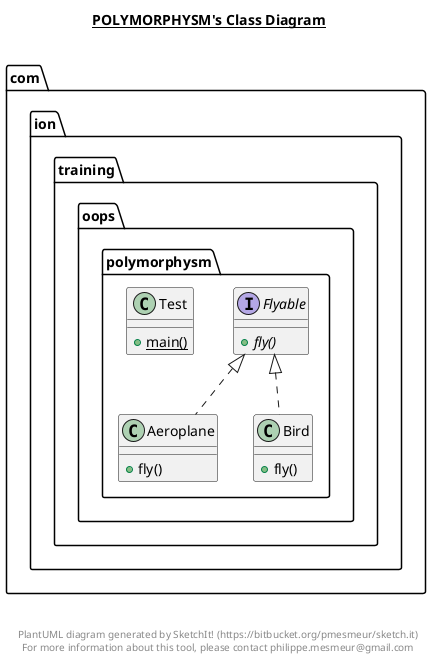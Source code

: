 @startuml

title __POLYMORPHYSM's Class Diagram__\n

  namespace com.ion.training.oops.polymorphysm {
    class com.ion.training.oops.polymorphysm.Aeroplane {
        + fly()
    }
  }
  

  namespace com.ion.training.oops.polymorphysm {
    class com.ion.training.oops.polymorphysm.Bird {
        + fly()
    }
  }
  

  namespace com.ion.training.oops.polymorphysm {
    interface com.ion.training.oops.polymorphysm.Flyable {
        {abstract} + fly()
    }
  }
  

  namespace com.ion.training.oops.polymorphysm {
    class com.ion.training.oops.polymorphysm.Test {
        {static} + main()
    }
  }
  

  com.ion.training.oops.polymorphysm.Aeroplane .up.|> com.ion.training.oops.polymorphysm.Flyable
  com.ion.training.oops.polymorphysm.Bird .up.|> com.ion.training.oops.polymorphysm.Flyable


right footer


PlantUML diagram generated by SketchIt! (https://bitbucket.org/pmesmeur/sketch.it)
For more information about this tool, please contact philippe.mesmeur@gmail.com
endfooter

@enduml
